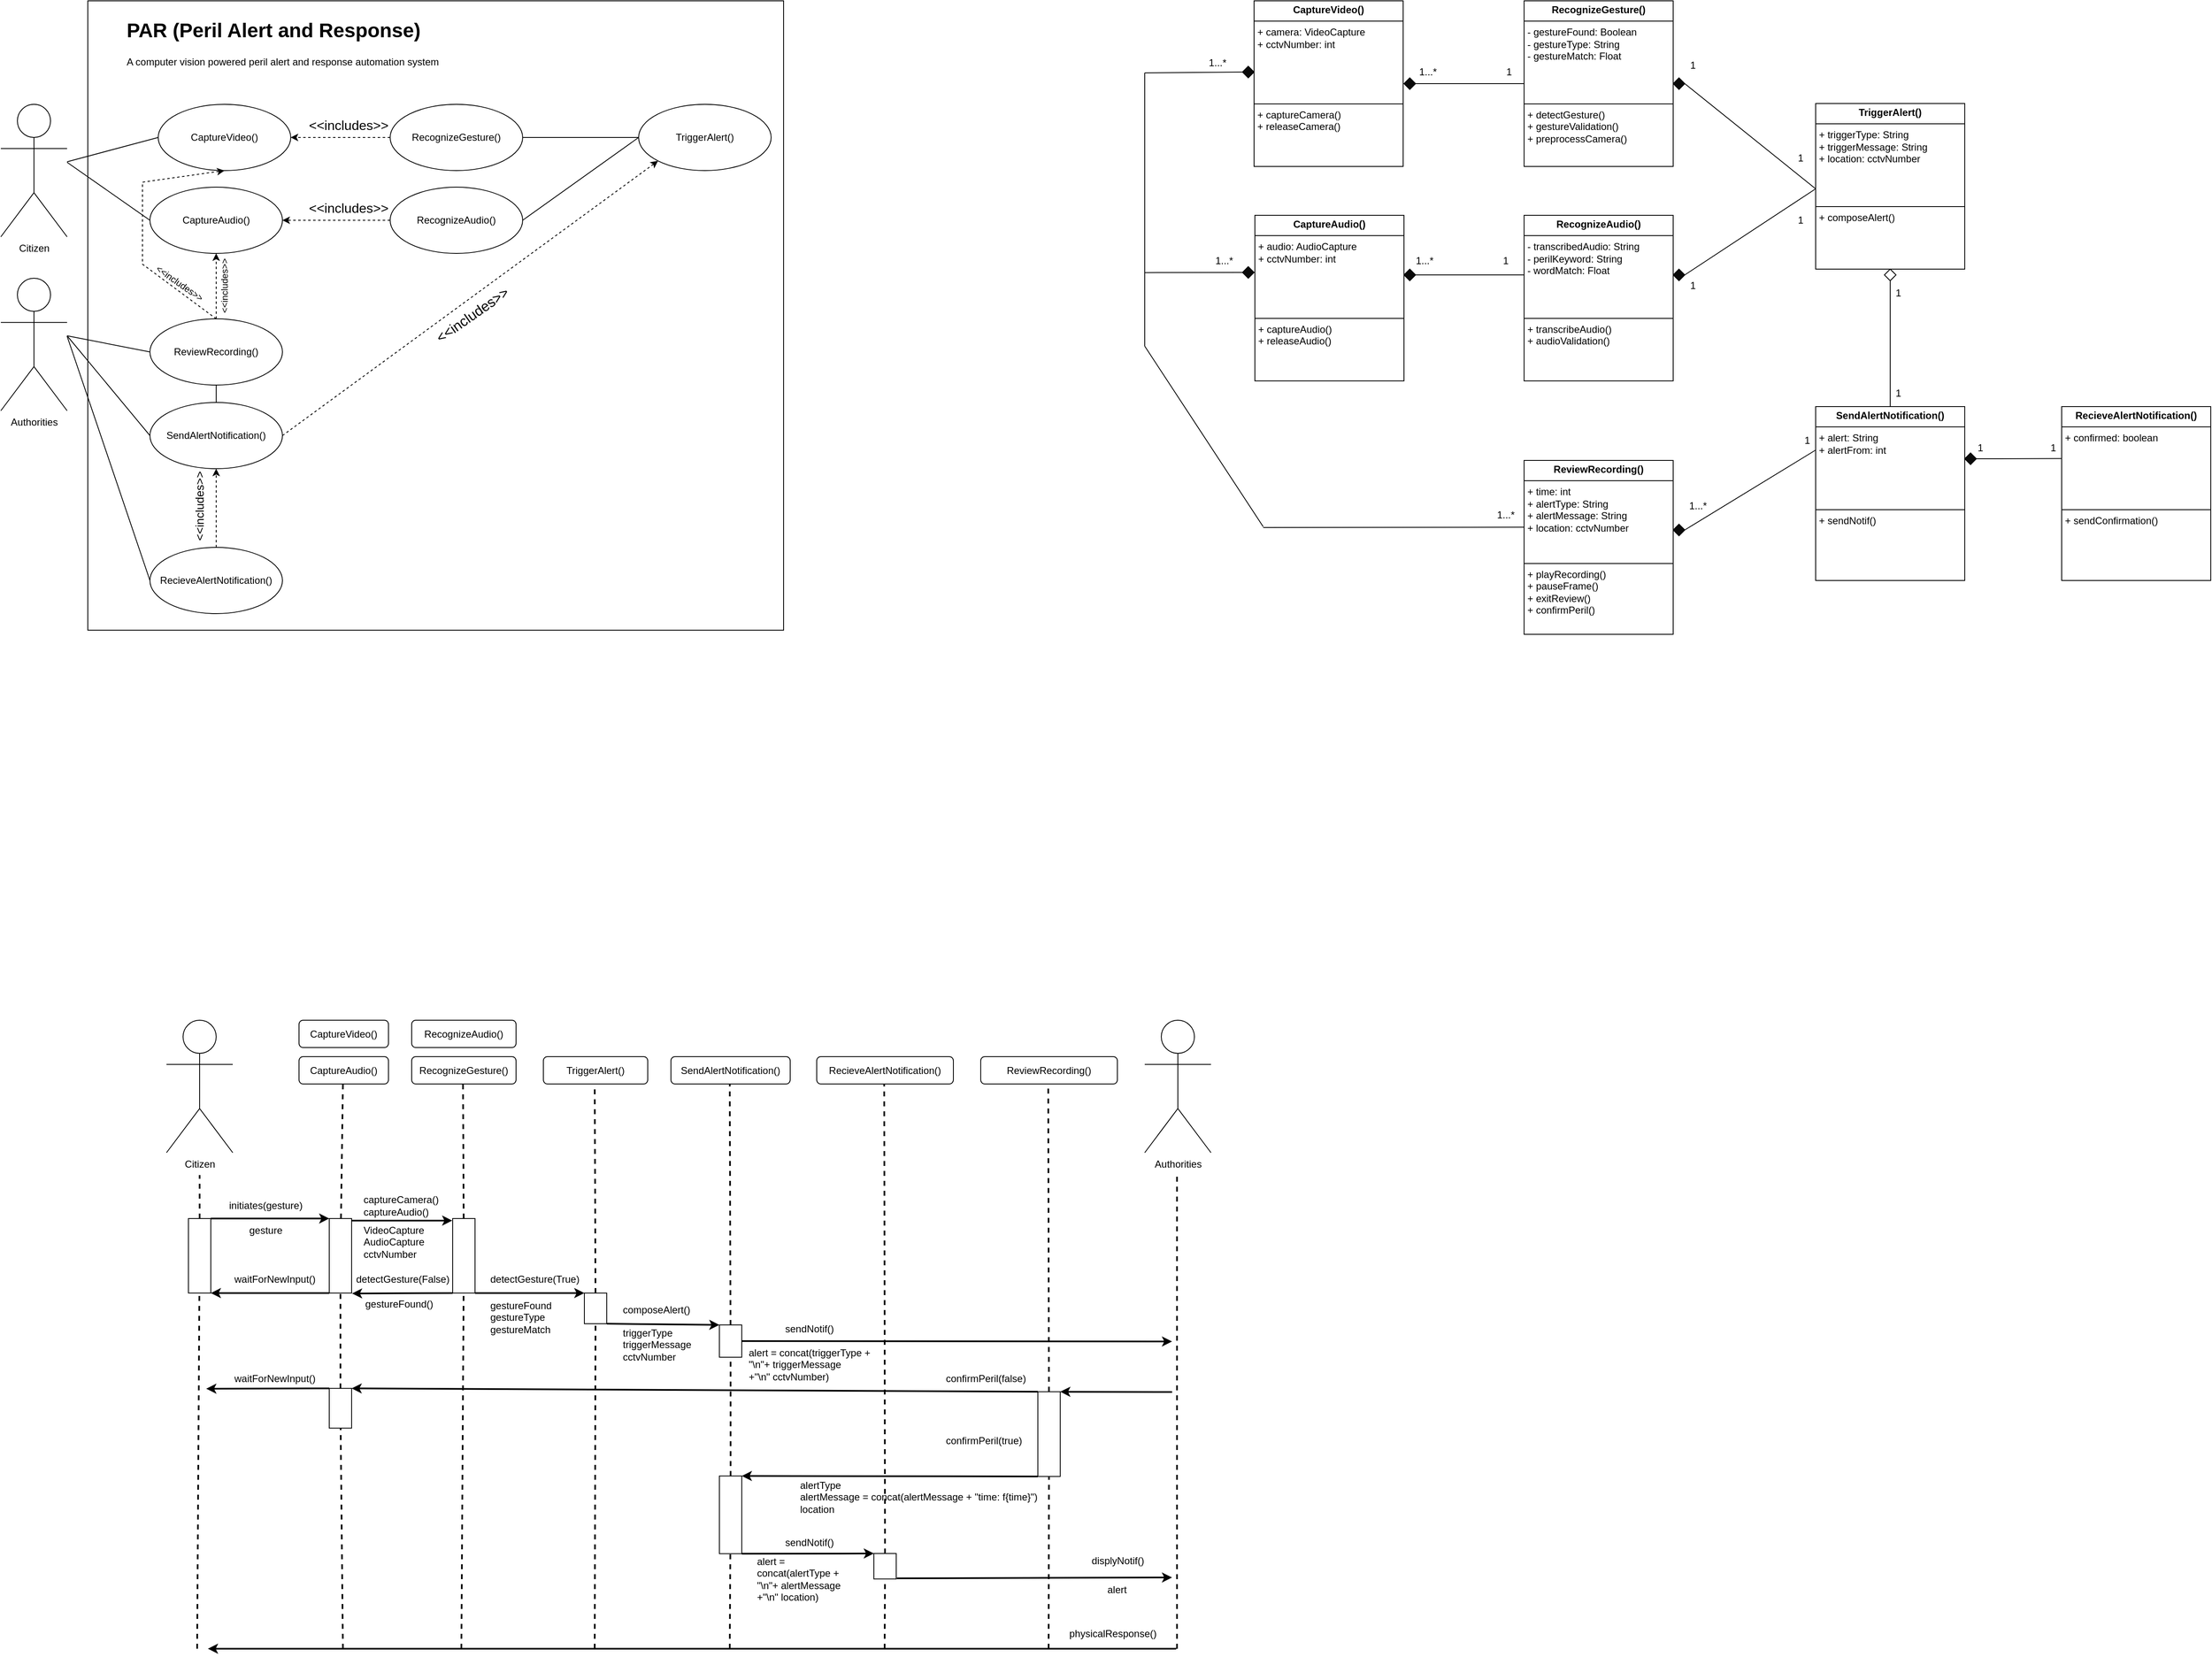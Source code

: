 <mxfile version="24.5.3" type="github">
  <diagram name="Page-1" id="aL-JDZuz1ci5aaFKHha2">
    <mxGraphModel dx="1954" dy="1231" grid="1" gridSize="11" guides="1" tooltips="1" connect="1" arrows="1" fold="1" page="1" pageScale="1" pageWidth="850" pageHeight="1100" math="0" shadow="0">
      <root>
        <mxCell id="0" />
        <mxCell id="1" parent="0" />
        <mxCell id="zNkDvXEw-0MPoxfva-Qb-19" value="" style="rounded=0;whiteSpace=wrap;html=1;" parent="1" vertex="1">
          <mxGeometry x="165" y="155" width="840" height="760" as="geometry" />
        </mxCell>
        <mxCell id="zNkDvXEw-0MPoxfva-Qb-1" value="Citizen&lt;div&gt;&lt;br&gt;&lt;/div&gt;" style="shape=umlActor;verticalLabelPosition=bottom;verticalAlign=top;html=1;outlineConnect=0;" parent="1" vertex="1">
          <mxGeometry x="60" y="280" width="80" height="160" as="geometry" />
        </mxCell>
        <mxCell id="zNkDvXEw-0MPoxfva-Qb-2" value="CaptureVideo()" style="ellipse;whiteSpace=wrap;html=1;" parent="1" vertex="1">
          <mxGeometry x="250" y="280" width="160" height="80" as="geometry" />
        </mxCell>
        <mxCell id="zNkDvXEw-0MPoxfva-Qb-3" value="&lt;div&gt;Authorities&lt;/div&gt;" style="shape=umlActor;verticalLabelPosition=bottom;verticalAlign=top;html=1;outlineConnect=0;" parent="1" vertex="1">
          <mxGeometry x="60" y="490" width="80" height="160" as="geometry" />
        </mxCell>
        <mxCell id="zNkDvXEw-0MPoxfva-Qb-4" value="RecognizeGesture()" style="ellipse;whiteSpace=wrap;html=1;" parent="1" vertex="1">
          <mxGeometry x="530" y="280" width="160" height="80" as="geometry" />
        </mxCell>
        <mxCell id="zNkDvXEw-0MPoxfva-Qb-5" value="TriggerAlert()" style="ellipse;whiteSpace=wrap;html=1;" parent="1" vertex="1">
          <mxGeometry x="830" y="280" width="160" height="80" as="geometry" />
        </mxCell>
        <mxCell id="zNkDvXEw-0MPoxfva-Qb-6" value="SendAlertNotification()" style="ellipse;whiteSpace=wrap;html=1;" parent="1" vertex="1">
          <mxGeometry x="240" y="640" width="160" height="80" as="geometry" />
        </mxCell>
        <mxCell id="zNkDvXEw-0MPoxfva-Qb-7" value="ReviewRecording()" style="ellipse;whiteSpace=wrap;html=1;" parent="1" vertex="1">
          <mxGeometry x="240" y="539" width="160" height="80" as="geometry" />
        </mxCell>
        <mxCell id="zNkDvXEw-0MPoxfva-Qb-8" value="" style="endArrow=none;html=1;rounded=0;entryX=0;entryY=0.5;entryDx=0;entryDy=0;" parent="1" source="zNkDvXEw-0MPoxfva-Qb-1" target="zNkDvXEw-0MPoxfva-Qb-2" edge="1">
          <mxGeometry width="50" height="50" relative="1" as="geometry">
            <mxPoint x="170" y="460" as="sourcePoint" />
            <mxPoint x="220" y="410" as="targetPoint" />
          </mxGeometry>
        </mxCell>
        <mxCell id="zNkDvXEw-0MPoxfva-Qb-10" value="" style="endArrow=classic;html=1;rounded=0;dashed=1;exitX=0;exitY=0.5;exitDx=0;exitDy=0;entryX=1;entryY=0.5;entryDx=0;entryDy=0;" parent="1" source="zNkDvXEw-0MPoxfva-Qb-4" target="zNkDvXEw-0MPoxfva-Qb-2" edge="1">
          <mxGeometry width="50" height="50" relative="1" as="geometry">
            <mxPoint x="370" y="460" as="sourcePoint" />
            <mxPoint x="310" y="450" as="targetPoint" />
          </mxGeometry>
        </mxCell>
        <mxCell id="zNkDvXEw-0MPoxfva-Qb-12" value="&lt;font style=&quot;font-size: 16px;&quot;&gt;&amp;lt;&amp;lt;includes&amp;gt;&amp;gt;&lt;/font&gt;" style="text;html=1;align=center;verticalAlign=middle;whiteSpace=wrap;rounded=0;rotation=0;" parent="1" vertex="1">
          <mxGeometry x="450" y="290" width="60" height="30" as="geometry" />
        </mxCell>
        <mxCell id="zNkDvXEw-0MPoxfva-Qb-14" value="" style="endArrow=classic;html=1;rounded=0;dashed=1;exitX=1;exitY=0.5;exitDx=0;exitDy=0;entryX=0;entryY=1;entryDx=0;entryDy=0;" parent="1" source="zNkDvXEw-0MPoxfva-Qb-6" target="zNkDvXEw-0MPoxfva-Qb-5" edge="1">
          <mxGeometry width="50" height="50" relative="1" as="geometry">
            <mxPoint x="820" y="560" as="sourcePoint" />
            <mxPoint x="900" y="370" as="targetPoint" />
          </mxGeometry>
        </mxCell>
        <mxCell id="zNkDvXEw-0MPoxfva-Qb-15" value="&lt;font style=&quot;font-size: 17px;&quot;&gt;&amp;lt;&amp;lt;includes&amp;gt;&amp;gt;&lt;/font&gt;" style="text;html=1;align=center;verticalAlign=middle;whiteSpace=wrap;rounded=0;rotation=-35;" parent="1" vertex="1">
          <mxGeometry x="600" y="520" width="60" height="30" as="geometry" />
        </mxCell>
        <mxCell id="zNkDvXEw-0MPoxfva-Qb-16" value="" style="endArrow=none;html=1;rounded=0;entryX=0;entryY=0.5;entryDx=0;entryDy=0;" parent="1" target="zNkDvXEw-0MPoxfva-Qb-7" edge="1">
          <mxGeometry width="50" height="50" relative="1" as="geometry">
            <mxPoint x="140" y="559.5" as="sourcePoint" />
            <mxPoint x="240" y="559.5" as="targetPoint" />
          </mxGeometry>
        </mxCell>
        <mxCell id="zNkDvXEw-0MPoxfva-Qb-17" value="" style="endArrow=none;html=1;rounded=0;exitX=0.5;exitY=1;exitDx=0;exitDy=0;" parent="1" source="zNkDvXEw-0MPoxfva-Qb-7" target="zNkDvXEw-0MPoxfva-Qb-6" edge="1">
          <mxGeometry width="50" height="50" relative="1" as="geometry">
            <mxPoint x="400" y="559.66" as="sourcePoint" />
            <mxPoint x="530" y="560" as="targetPoint" />
          </mxGeometry>
        </mxCell>
        <mxCell id="zNkDvXEw-0MPoxfva-Qb-18" value="&lt;h1 style=&quot;margin-top: 0px;&quot;&gt;PAR (Peril Alert and Response)&lt;/h1&gt;&lt;p&gt;A computer vision powered peril alert and response automation system&lt;/p&gt;" style="text;html=1;whiteSpace=wrap;overflow=hidden;rounded=0;" parent="1" vertex="1">
          <mxGeometry x="210" y="170" width="420" height="120" as="geometry" />
        </mxCell>
        <mxCell id="zNkDvXEw-0MPoxfva-Qb-26" value="" style="endArrow=none;html=1;rounded=0;entryX=0;entryY=0.5;entryDx=0;entryDy=0;" parent="1" target="zNkDvXEw-0MPoxfva-Qb-6" edge="1">
          <mxGeometry width="50" height="50" relative="1" as="geometry">
            <mxPoint x="140" y="559.5" as="sourcePoint" />
            <mxPoint x="270" y="559.84" as="targetPoint" />
          </mxGeometry>
        </mxCell>
        <mxCell id="zNkDvXEw-0MPoxfva-Qb-27" value="" style="endArrow=none;html=1;rounded=0;entryX=0;entryY=0.5;entryDx=0;entryDy=0;exitX=1;exitY=0.5;exitDx=0;exitDy=0;" parent="1" source="zNkDvXEw-0MPoxfva-Qb-4" target="zNkDvXEw-0MPoxfva-Qb-5" edge="1">
          <mxGeometry width="50" height="50" relative="1" as="geometry">
            <mxPoint x="690" y="359" as="sourcePoint" />
            <mxPoint x="790" y="359" as="targetPoint" />
          </mxGeometry>
        </mxCell>
        <mxCell id="zNkDvXEw-0MPoxfva-Qb-34" value="&lt;p style=&quot;margin:0px;margin-top:4px;text-align:center;&quot;&gt;&lt;b&gt;CaptureVideo()&lt;/b&gt;&lt;/p&gt;&lt;hr size=&quot;1&quot; style=&quot;border-style:solid;&quot;&gt;&lt;p style=&quot;margin:0px;margin-left:4px;&quot;&gt;+ camera: VideoCapture&lt;/p&gt;&lt;p style=&quot;margin:0px;margin-left:4px;&quot;&gt;+ cctvNumber: int&lt;/p&gt;&lt;p style=&quot;margin:0px;margin-left:4px;&quot;&gt;&lt;br&gt;&lt;/p&gt;&lt;p style=&quot;margin:0px;margin-left:4px;&quot;&gt;&lt;br&gt;&lt;/p&gt;&lt;p style=&quot;margin:0px;margin-left:4px;&quot;&gt;&lt;br&gt;&lt;/p&gt;&lt;p style=&quot;margin:0px;margin-left:4px;&quot;&gt;&lt;br&gt;&lt;/p&gt;&lt;hr size=&quot;1&quot; style=&quot;border-style:solid;&quot;&gt;&lt;p style=&quot;margin:0px;margin-left:4px;&quot;&gt;+ captureCamera()&lt;/p&gt;&lt;p style=&quot;margin:0px;margin-left:4px;&quot;&gt;+ releaseCamera()&lt;/p&gt;&lt;p style=&quot;margin:0px;margin-left:4px;&quot;&gt;&lt;br&gt;&lt;/p&gt;" style="verticalAlign=top;align=left;overflow=fill;html=1;whiteSpace=wrap;" parent="1" vertex="1">
          <mxGeometry x="1573" y="155" width="180" height="200" as="geometry" />
        </mxCell>
        <mxCell id="zNkDvXEw-0MPoxfva-Qb-35" value="&lt;p style=&quot;margin:0px;margin-top:4px;text-align:center;&quot;&gt;&lt;b&gt;RecognizeGesture()&lt;/b&gt;&lt;/p&gt;&lt;hr size=&quot;1&quot; style=&quot;border-style:solid;&quot;&gt;&lt;p style=&quot;margin:0px;margin-left:4px;&quot;&gt;- gestureFound: Boolean&lt;/p&gt;&lt;p style=&quot;margin:0px;margin-left:4px;&quot;&gt;- gestureType: String&lt;/p&gt;&lt;p style=&quot;margin:0px;margin-left:4px;&quot;&gt;- gestureMatch: Float&lt;/p&gt;&lt;p style=&quot;margin:0px;margin-left:4px;&quot;&gt;&lt;br&gt;&lt;/p&gt;&lt;p style=&quot;margin:0px;margin-left:4px;&quot;&gt;&lt;br&gt;&lt;/p&gt;&lt;p style=&quot;margin:0px;margin-left:4px;&quot;&gt;&lt;br&gt;&lt;/p&gt;&lt;hr size=&quot;1&quot; style=&quot;border-style:solid;&quot;&gt;&lt;p style=&quot;margin:0px;margin-left:4px;&quot;&gt;+ detectGesture()&lt;/p&gt;&lt;p style=&quot;margin:0px;margin-left:4px;&quot;&gt;+ gestureValidation()&lt;/p&gt;&lt;p style=&quot;margin:0px;margin-left:4px;&quot;&gt;+ preprocessCamera()&lt;/p&gt;" style="verticalAlign=top;align=left;overflow=fill;html=1;whiteSpace=wrap;" parent="1" vertex="1">
          <mxGeometry x="1899" y="155" width="180" height="200" as="geometry" />
        </mxCell>
        <mxCell id="zNkDvXEw-0MPoxfva-Qb-36" value="&lt;p style=&quot;margin:0px;margin-top:4px;text-align:center;&quot;&gt;&lt;b&gt;TriggerAlert()&lt;/b&gt;&lt;/p&gt;&lt;hr size=&quot;1&quot; style=&quot;border-style:solid;&quot;&gt;&lt;p style=&quot;margin:0px;margin-left:4px;&quot;&gt;+ triggerType: String&lt;/p&gt;&lt;p style=&quot;margin:0px;margin-left:4px;&quot;&gt;+ triggerMessage: String&lt;/p&gt;&lt;p style=&quot;margin:0px;margin-left:4px;&quot;&gt;+ location: cctvNumber&lt;/p&gt;&lt;p style=&quot;margin:0px;margin-left:4px;&quot;&gt;&lt;br&gt;&lt;/p&gt;&lt;p style=&quot;margin:0px;margin-left:4px;&quot;&gt;&lt;br&gt;&lt;/p&gt;&lt;p style=&quot;margin:0px;margin-left:4px;&quot;&gt;&lt;br&gt;&lt;/p&gt;&lt;hr size=&quot;1&quot; style=&quot;border-style:solid;&quot;&gt;&lt;p style=&quot;margin:0px;margin-left:4px;&quot;&gt;+ composeAlert()&lt;/p&gt;" style="verticalAlign=top;align=left;overflow=fill;html=1;whiteSpace=wrap;" parent="1" vertex="1">
          <mxGeometry x="2251" y="279" width="180" height="200" as="geometry" />
        </mxCell>
        <mxCell id="zNkDvXEw-0MPoxfva-Qb-37" value="&lt;p style=&quot;margin:0px;margin-top:4px;text-align:center;&quot;&gt;&lt;b&gt;ReviewRecording()&lt;/b&gt;&lt;/p&gt;&lt;hr size=&quot;1&quot; style=&quot;border-style:solid;&quot;&gt;&lt;p style=&quot;margin:0px;margin-left:4px;&quot;&gt;+ time: int&amp;nbsp;&lt;/p&gt;&lt;p style=&quot;margin:0px;margin-left:4px;&quot;&gt;+ alertType: String&lt;/p&gt;&lt;p style=&quot;margin:0px;margin-left:4px;&quot;&gt;+ alertMessage: String&lt;/p&gt;&lt;p style=&quot;margin:0px;margin-left:4px;&quot;&gt;+ location: cctvNumber&lt;/p&gt;&lt;p style=&quot;margin:0px;margin-left:4px;&quot;&gt;&lt;br&gt;&lt;/p&gt;&lt;p style=&quot;margin:0px;margin-left:4px;&quot;&gt;&lt;br&gt;&lt;/p&gt;&lt;hr size=&quot;1&quot; style=&quot;border-style:solid;&quot;&gt;&lt;p style=&quot;margin:0px;margin-left:4px;&quot;&gt;+ playRecording()&lt;/p&gt;&lt;p style=&quot;margin:0px;margin-left:4px;&quot;&gt;+ pauseFrame()&lt;/p&gt;&lt;p style=&quot;margin:0px;margin-left:4px;&quot;&gt;+ exitReview()&lt;/p&gt;&lt;p style=&quot;margin:0px;margin-left:4px;&quot;&gt;+ confirmPeril()&lt;/p&gt;" style="verticalAlign=top;align=left;overflow=fill;html=1;whiteSpace=wrap;" parent="1" vertex="1">
          <mxGeometry x="1899" y="710" width="180" height="210" as="geometry" />
        </mxCell>
        <mxCell id="zNkDvXEw-0MPoxfva-Qb-38" value="&lt;p style=&quot;margin:0px;margin-top:4px;text-align:center;&quot;&gt;&lt;b&gt;SendAlertNotification()&lt;/b&gt;&lt;/p&gt;&lt;hr size=&quot;1&quot; style=&quot;border-style:solid;&quot;&gt;&lt;p style=&quot;margin:0px;margin-left:4px;&quot;&gt;+ alert: String&lt;/p&gt;&lt;p style=&quot;margin:0px;margin-left:4px;&quot;&gt;+ alertFrom: int&lt;/p&gt;&lt;p style=&quot;margin:0px;margin-left:4px;&quot;&gt;&lt;br&gt;&lt;/p&gt;&lt;p style=&quot;margin:0px;margin-left:4px;&quot;&gt;&lt;br&gt;&lt;/p&gt;&lt;p style=&quot;margin:0px;margin-left:4px;&quot;&gt;&lt;br&gt;&lt;/p&gt;&lt;p style=&quot;margin:0px;margin-left:4px;&quot;&gt;&lt;br&gt;&lt;/p&gt;&lt;hr size=&quot;1&quot; style=&quot;border-style:solid;&quot;&gt;&lt;p style=&quot;margin:0px;margin-left:4px;&quot;&gt;+ sendNotif()&lt;/p&gt;" style="verticalAlign=top;align=left;overflow=fill;html=1;whiteSpace=wrap;" parent="1" vertex="1">
          <mxGeometry x="2251" y="645" width="180" height="210" as="geometry" />
        </mxCell>
        <mxCell id="bf3cndLaWeig58qqCTea-2" value="CaptureAudio()" style="ellipse;whiteSpace=wrap;html=1;" parent="1" vertex="1">
          <mxGeometry x="240" y="380" width="160" height="80" as="geometry" />
        </mxCell>
        <mxCell id="bf3cndLaWeig58qqCTea-3" value="RecognizeAudio()" style="ellipse;whiteSpace=wrap;html=1;" parent="1" vertex="1">
          <mxGeometry x="530" y="380" width="160" height="80" as="geometry" />
        </mxCell>
        <mxCell id="bf3cndLaWeig58qqCTea-4" value="" style="endArrow=none;html=1;rounded=0;entryX=0;entryY=0.5;entryDx=0;entryDy=0;" parent="1" target="bf3cndLaWeig58qqCTea-2" edge="1">
          <mxGeometry width="50" height="50" relative="1" as="geometry">
            <mxPoint x="140" y="350" as="sourcePoint" />
            <mxPoint x="230" y="510" as="targetPoint" />
          </mxGeometry>
        </mxCell>
        <mxCell id="bf3cndLaWeig58qqCTea-5" value="" style="endArrow=classic;html=1;rounded=0;dashed=1;exitX=0;exitY=0.5;exitDx=0;exitDy=0;entryX=1;entryY=0.5;entryDx=0;entryDy=0;" parent="1" source="bf3cndLaWeig58qqCTea-3" target="bf3cndLaWeig58qqCTea-2" edge="1">
          <mxGeometry width="50" height="50" relative="1" as="geometry">
            <mxPoint x="380" y="560" as="sourcePoint" />
            <mxPoint x="320" y="550" as="targetPoint" />
          </mxGeometry>
        </mxCell>
        <mxCell id="bf3cndLaWeig58qqCTea-7" value="" style="endArrow=none;html=1;rounded=0;entryX=0;entryY=0.5;entryDx=0;entryDy=0;exitX=1;exitY=0.5;exitDx=0;exitDy=0;" parent="1" source="bf3cndLaWeig58qqCTea-3" target="zNkDvXEw-0MPoxfva-Qb-5" edge="1">
          <mxGeometry width="50" height="50" relative="1" as="geometry">
            <mxPoint x="700" y="369" as="sourcePoint" />
            <mxPoint x="830" y="370" as="targetPoint" />
          </mxGeometry>
        </mxCell>
        <mxCell id="bf3cndLaWeig58qqCTea-8" value="&lt;font style=&quot;font-size: 16px;&quot;&gt;&amp;lt;&amp;lt;includes&amp;gt;&amp;gt;&lt;/font&gt;" style="text;html=1;align=center;verticalAlign=middle;whiteSpace=wrap;rounded=0;rotation=0;" parent="1" vertex="1">
          <mxGeometry x="450" y="390" width="60" height="30" as="geometry" />
        </mxCell>
        <mxCell id="BThqMrL_MY4lzb3ycv1S-1" value="&lt;p style=&quot;margin:0px;margin-top:4px;text-align:center;&quot;&gt;&lt;b&gt;CaptureAudio()&lt;/b&gt;&lt;/p&gt;&lt;hr size=&quot;1&quot; style=&quot;border-style:solid;&quot;&gt;&lt;p style=&quot;margin:0px;margin-left:4px;&quot;&gt;+ audio: AudioCapture&lt;/p&gt;&lt;p style=&quot;margin:0px;margin-left:4px;&quot;&gt;+ cctvNumber: int&lt;/p&gt;&lt;p style=&quot;margin:0px;margin-left:4px;&quot;&gt;&lt;br&gt;&lt;/p&gt;&lt;p style=&quot;margin:0px;margin-left:4px;&quot;&gt;&lt;br&gt;&lt;/p&gt;&lt;p style=&quot;margin:0px;margin-left:4px;&quot;&gt;&lt;br&gt;&lt;/p&gt;&lt;p style=&quot;margin:0px;margin-left:4px;&quot;&gt;&lt;br&gt;&lt;/p&gt;&lt;hr size=&quot;1&quot; style=&quot;border-style:solid;&quot;&gt;&lt;p style=&quot;margin:0px;margin-left:4px;&quot;&gt;+ captureAudio()&lt;/p&gt;&lt;p style=&quot;margin:0px;margin-left:4px;&quot;&gt;+ releaseAudio()&lt;/p&gt;&lt;p style=&quot;margin:0px;margin-left:4px;&quot;&gt;&lt;br&gt;&lt;/p&gt;" style="verticalAlign=top;align=left;overflow=fill;html=1;whiteSpace=wrap;" parent="1" vertex="1">
          <mxGeometry x="1574" y="414" width="180" height="200" as="geometry" />
        </mxCell>
        <mxCell id="BThqMrL_MY4lzb3ycv1S-2" value="&lt;p style=&quot;margin:0px;margin-top:4px;text-align:center;&quot;&gt;&lt;b&gt;RecognizeAudio()&lt;/b&gt;&lt;/p&gt;&lt;hr size=&quot;1&quot; style=&quot;border-style:solid;&quot;&gt;&lt;p style=&quot;margin:0px;margin-left:4px;&quot;&gt;- transcribedAudio: String&lt;/p&gt;&lt;p style=&quot;margin:0px;margin-left:4px;&quot;&gt;- perilKeyword: String&lt;/p&gt;&lt;p style=&quot;margin:0px;margin-left:4px;&quot;&gt;- wordMatch: Float&lt;/p&gt;&lt;p style=&quot;margin:0px;margin-left:4px;&quot;&gt;&lt;br&gt;&lt;/p&gt;&lt;p style=&quot;margin:0px;margin-left:4px;&quot;&gt;&lt;br&gt;&lt;/p&gt;&lt;p style=&quot;margin:0px;margin-left:4px;&quot;&gt;&lt;br&gt;&lt;/p&gt;&lt;hr size=&quot;1&quot; style=&quot;border-style:solid;&quot;&gt;&lt;p style=&quot;margin:0px;margin-left:4px;&quot;&gt;+ transcribeAudio()&lt;/p&gt;&lt;p style=&quot;margin:0px;margin-left:4px;&quot;&gt;+ audioValidation()&lt;/p&gt;&lt;p style=&quot;margin:0px;margin-left:4px;&quot;&gt;&lt;br&gt;&lt;/p&gt;" style="verticalAlign=top;align=left;overflow=fill;html=1;whiteSpace=wrap;" parent="1" vertex="1">
          <mxGeometry x="1899" y="414" width="180" height="200" as="geometry" />
        </mxCell>
        <mxCell id="BThqMrL_MY4lzb3ycv1S-3" value="RecieveAlertNotification()" style="ellipse;whiteSpace=wrap;html=1;" parent="1" vertex="1">
          <mxGeometry x="240" y="815" width="160" height="80" as="geometry" />
        </mxCell>
        <mxCell id="BThqMrL_MY4lzb3ycv1S-5" value="" style="endArrow=none;html=1;rounded=0;entryX=0;entryY=0.5;entryDx=0;entryDy=0;" parent="1" target="BThqMrL_MY4lzb3ycv1S-3" edge="1">
          <mxGeometry width="50" height="50" relative="1" as="geometry">
            <mxPoint x="140" y="560" as="sourcePoint" />
            <mxPoint x="250" y="720" as="targetPoint" />
          </mxGeometry>
        </mxCell>
        <mxCell id="BThqMrL_MY4lzb3ycv1S-6" value="" style="endArrow=classic;html=1;rounded=0;dashed=1;exitX=0.5;exitY=0;exitDx=0;exitDy=0;entryX=0.5;entryY=1;entryDx=0;entryDy=0;" parent="1" source="BThqMrL_MY4lzb3ycv1S-3" target="zNkDvXEw-0MPoxfva-Qb-6" edge="1">
          <mxGeometry width="50" height="50" relative="1" as="geometry">
            <mxPoint x="410" y="720" as="sourcePoint" />
            <mxPoint x="863" y="358" as="targetPoint" />
          </mxGeometry>
        </mxCell>
        <mxCell id="BThqMrL_MY4lzb3ycv1S-7" value="&lt;font style=&quot;font-size: 14px;&quot;&gt;&amp;lt;&amp;lt;includes&amp;gt;&amp;gt;&lt;/font&gt;" style="text;html=1;align=center;verticalAlign=middle;whiteSpace=wrap;rounded=0;rotation=-90;" parent="1" vertex="1">
          <mxGeometry x="270" y="750" width="60" height="30" as="geometry" />
        </mxCell>
        <mxCell id="BThqMrL_MY4lzb3ycv1S-9" value="" style="endArrow=classic;html=1;rounded=0;dashed=1;exitX=0.5;exitY=0;exitDx=0;exitDy=0;entryX=0.5;entryY=1;entryDx=0;entryDy=0;" parent="1" source="zNkDvXEw-0MPoxfva-Qb-7" target="bf3cndLaWeig58qqCTea-2" edge="1">
          <mxGeometry width="50" height="50" relative="1" as="geometry">
            <mxPoint x="520" y="525" as="sourcePoint" />
            <mxPoint x="400" y="525" as="targetPoint" />
          </mxGeometry>
        </mxCell>
        <mxCell id="BThqMrL_MY4lzb3ycv1S-10" value="&lt;font style=&quot;font-size: 11px;&quot;&gt;&amp;lt;&amp;lt;includes&amp;gt;&amp;gt;&lt;/font&gt;" style="text;html=1;align=center;verticalAlign=middle;whiteSpace=wrap;rounded=0;rotation=-90;" parent="1" vertex="1">
          <mxGeometry x="300" y="484" width="60" height="30" as="geometry" />
        </mxCell>
        <mxCell id="BThqMrL_MY4lzb3ycv1S-11" value="" style="endArrow=classic;html=1;rounded=0;dashed=1;exitX=0.5;exitY=0;exitDx=0;exitDy=0;entryX=0.5;entryY=1;entryDx=0;entryDy=0;" parent="1" source="zNkDvXEw-0MPoxfva-Qb-7" target="zNkDvXEw-0MPoxfva-Qb-2" edge="1">
          <mxGeometry width="50" height="50" relative="1" as="geometry">
            <mxPoint x="240" y="520" as="sourcePoint" />
            <mxPoint x="250" y="455" as="targetPoint" />
            <Array as="points">
              <mxPoint x="231" y="473" />
              <mxPoint x="231" y="374" />
            </Array>
          </mxGeometry>
        </mxCell>
        <mxCell id="BThqMrL_MY4lzb3ycv1S-12" value="&lt;font style=&quot;font-size: 11px;&quot;&gt;&amp;lt;&amp;lt;includes&amp;gt;&amp;gt;&lt;/font&gt;" style="text;html=1;align=right;verticalAlign=middle;whiteSpace=wrap;rounded=0;rotation=35;" parent="1" vertex="1">
          <mxGeometry x="250" y="484" width="60" height="30" as="geometry" />
        </mxCell>
        <mxCell id="BThqMrL_MY4lzb3ycv1S-14" value="&lt;p style=&quot;margin:0px;margin-top:4px;text-align:center;&quot;&gt;&lt;b&gt;RecieveAlertNotification()&lt;/b&gt;&lt;/p&gt;&lt;hr size=&quot;1&quot; style=&quot;border-style:solid;&quot;&gt;&lt;p style=&quot;margin:0px;margin-left:4px;&quot;&gt;+ confirmed: boolean&lt;/p&gt;&lt;p style=&quot;margin:0px;margin-left:4px;&quot;&gt;&lt;br&gt;&lt;/p&gt;&lt;p style=&quot;margin:0px;margin-left:4px;&quot;&gt;&lt;br&gt;&lt;/p&gt;&lt;p style=&quot;margin:0px;margin-left:4px;&quot;&gt;&lt;br&gt;&lt;/p&gt;&lt;p style=&quot;margin:0px;margin-left:4px;&quot;&gt;&lt;br&gt;&lt;/p&gt;&lt;p style=&quot;margin:0px;margin-left:4px;&quot;&gt;&lt;br&gt;&lt;/p&gt;&lt;hr size=&quot;1&quot; style=&quot;border-style:solid;&quot;&gt;&lt;p style=&quot;margin:0px;margin-left:4px;&quot;&gt;+ sendConfirmation()&lt;/p&gt;" style="verticalAlign=top;align=left;overflow=fill;html=1;whiteSpace=wrap;" parent="1" vertex="1">
          <mxGeometry x="2548" y="645" width="180" height="210" as="geometry" />
        </mxCell>
        <mxCell id="BThqMrL_MY4lzb3ycv1S-17" value="" style="rhombus;whiteSpace=wrap;html=1;fillColor=#0A0A0A;" parent="1" vertex="1">
          <mxGeometry x="1754" y="248" width="14" height="14" as="geometry" />
        </mxCell>
        <mxCell id="BThqMrL_MY4lzb3ycv1S-22" value="" style="endArrow=none;html=1;rounded=0;entryX=0;entryY=0.5;entryDx=0;entryDy=0;exitX=1;exitY=0.5;exitDx=0;exitDy=0;" parent="1" source="BThqMrL_MY4lzb3ycv1S-17" target="zNkDvXEw-0MPoxfva-Qb-35" edge="1">
          <mxGeometry width="50" height="50" relative="1" as="geometry">
            <mxPoint x="1789" y="287" as="sourcePoint" />
            <mxPoint x="1839" y="237" as="targetPoint" />
          </mxGeometry>
        </mxCell>
        <mxCell id="BThqMrL_MY4lzb3ycv1S-23" value="" style="rhombus;whiteSpace=wrap;html=1;fillColor=#0A0A0A;" parent="1" vertex="1">
          <mxGeometry x="1754" y="479" width="14" height="14" as="geometry" />
        </mxCell>
        <mxCell id="BThqMrL_MY4lzb3ycv1S-24" value="" style="endArrow=none;html=1;rounded=0;entryX=0;entryY=0.5;entryDx=0;entryDy=0;exitX=1;exitY=0.5;exitDx=0;exitDy=0;" parent="1" source="BThqMrL_MY4lzb3ycv1S-23" edge="1">
          <mxGeometry width="50" height="50" relative="1" as="geometry">
            <mxPoint x="1789" y="518" as="sourcePoint" />
            <mxPoint x="1899" y="486" as="targetPoint" />
          </mxGeometry>
        </mxCell>
        <mxCell id="BThqMrL_MY4lzb3ycv1S-25" value="" style="rhombus;whiteSpace=wrap;html=1;fillColor=#0A0A0A;" parent="1" vertex="1">
          <mxGeometry x="2079" y="248" width="14" height="14" as="geometry" />
        </mxCell>
        <mxCell id="BThqMrL_MY4lzb3ycv1S-26" value="" style="endArrow=none;html=1;rounded=0;entryX=0;entryY=0.5;entryDx=0;entryDy=0;exitX=1;exitY=0.5;exitDx=0;exitDy=0;" parent="1" source="BThqMrL_MY4lzb3ycv1S-25" edge="1">
          <mxGeometry width="50" height="50" relative="1" as="geometry">
            <mxPoint x="2141" y="414" as="sourcePoint" />
            <mxPoint x="2251" y="382" as="targetPoint" />
          </mxGeometry>
        </mxCell>
        <mxCell id="BThqMrL_MY4lzb3ycv1S-27" value="" style="rhombus;whiteSpace=wrap;html=1;fillColor=#0A0A0A;" parent="1" vertex="1">
          <mxGeometry x="2079" y="479" width="14" height="14" as="geometry" />
        </mxCell>
        <mxCell id="BThqMrL_MY4lzb3ycv1S-28" value="" style="endArrow=none;html=1;rounded=0;exitX=1;exitY=0.5;exitDx=0;exitDy=0;entryX=0;entryY=0.515;entryDx=0;entryDy=0;entryPerimeter=0;" parent="1" source="BThqMrL_MY4lzb3ycv1S-27" target="zNkDvXEw-0MPoxfva-Qb-36" edge="1">
          <mxGeometry width="50" height="50" relative="1" as="geometry">
            <mxPoint x="2170" y="525" as="sourcePoint" />
            <mxPoint x="2251" y="380" as="targetPoint" />
          </mxGeometry>
        </mxCell>
        <mxCell id="BThqMrL_MY4lzb3ycv1S-29" value="" style="endArrow=none;html=1;rounded=0;exitX=1;exitY=0.5;exitDx=0;exitDy=0;entryX=0;entryY=0.25;entryDx=0;entryDy=0;" parent="1" source="BThqMrL_MY4lzb3ycv1S-30" target="zNkDvXEw-0MPoxfva-Qb-38" edge="1">
          <mxGeometry width="50" height="50" relative="1" as="geometry">
            <mxPoint x="2104" y="801" as="sourcePoint" />
            <mxPoint x="2262" y="697" as="targetPoint" />
          </mxGeometry>
        </mxCell>
        <mxCell id="BThqMrL_MY4lzb3ycv1S-30" value="" style="rhombus;whiteSpace=wrap;html=1;fillColor=#0A0A0A;" parent="1" vertex="1">
          <mxGeometry x="2079" y="787" width="14" height="14" as="geometry" />
        </mxCell>
        <mxCell id="BThqMrL_MY4lzb3ycv1S-31" value="" style="rhombus;whiteSpace=wrap;html=1;fillColor=none;" parent="1" vertex="1">
          <mxGeometry x="2334" y="479" width="14" height="14" as="geometry" />
        </mxCell>
        <mxCell id="BThqMrL_MY4lzb3ycv1S-32" value="" style="endArrow=none;html=1;rounded=0;exitX=0.5;exitY=0;exitDx=0;exitDy=0;entryX=0.5;entryY=1;entryDx=0;entryDy=0;" parent="1" source="zNkDvXEw-0MPoxfva-Qb-38" target="BThqMrL_MY4lzb3ycv1S-31" edge="1">
          <mxGeometry width="50" height="50" relative="1" as="geometry">
            <mxPoint x="2104" y="805" as="sourcePoint" />
            <mxPoint x="2273" y="709" as="targetPoint" />
          </mxGeometry>
        </mxCell>
        <mxCell id="BThqMrL_MY4lzb3ycv1S-33" value="" style="rhombus;whiteSpace=wrap;html=1;fillColor=#0A0A0A;" parent="1" vertex="1">
          <mxGeometry x="2431" y="701" width="14" height="14" as="geometry" />
        </mxCell>
        <mxCell id="BThqMrL_MY4lzb3ycv1S-35" value="" style="endArrow=none;html=1;rounded=0;exitX=1;exitY=0.5;exitDx=0;exitDy=0;entryX=-0.003;entryY=0.299;entryDx=0;entryDy=0;entryPerimeter=0;" parent="1" source="BThqMrL_MY4lzb3ycv1S-33" target="BThqMrL_MY4lzb3ycv1S-14" edge="1">
          <mxGeometry width="50" height="50" relative="1" as="geometry">
            <mxPoint x="2104" y="805" as="sourcePoint" />
            <mxPoint x="2262" y="709" as="targetPoint" />
          </mxGeometry>
        </mxCell>
        <mxCell id="BThqMrL_MY4lzb3ycv1S-36" value="" style="endArrow=none;html=1;rounded=0;entryX=-0.002;entryY=0.384;entryDx=0;entryDy=0;entryPerimeter=0;" parent="1" target="zNkDvXEw-0MPoxfva-Qb-37" edge="1">
          <mxGeometry width="50" height="50" relative="1" as="geometry">
            <mxPoint x="1584" y="791" as="sourcePoint" />
            <mxPoint x="1797" y="746" as="targetPoint" />
          </mxGeometry>
        </mxCell>
        <mxCell id="BThqMrL_MY4lzb3ycv1S-37" value="" style="endArrow=none;html=1;rounded=0;" parent="1" edge="1">
          <mxGeometry width="50" height="50" relative="1" as="geometry">
            <mxPoint x="1441" y="572" as="sourcePoint" />
            <mxPoint x="1584" y="790" as="targetPoint" />
          </mxGeometry>
        </mxCell>
        <mxCell id="BThqMrL_MY4lzb3ycv1S-38" value="" style="endArrow=none;html=1;rounded=0;" parent="1" edge="1">
          <mxGeometry width="50" height="50" relative="1" as="geometry">
            <mxPoint x="1441" y="242" as="sourcePoint" />
            <mxPoint x="1441" y="572" as="targetPoint" />
          </mxGeometry>
        </mxCell>
        <mxCell id="BThqMrL_MY4lzb3ycv1S-39" value="" style="endArrow=none;html=1;rounded=0;entryX=0;entryY=0.5;entryDx=0;entryDy=0;" parent="1" target="BThqMrL_MY4lzb3ycv1S-42" edge="1">
          <mxGeometry width="50" height="50" relative="1" as="geometry">
            <mxPoint x="1441" y="242" as="sourcePoint" />
            <mxPoint x="1551" y="242" as="targetPoint" />
          </mxGeometry>
        </mxCell>
        <mxCell id="BThqMrL_MY4lzb3ycv1S-40" value="" style="endArrow=none;html=1;rounded=0;entryX=0;entryY=0.5;entryDx=0;entryDy=0;" parent="1" target="BThqMrL_MY4lzb3ycv1S-41" edge="1">
          <mxGeometry width="50" height="50" relative="1" as="geometry">
            <mxPoint x="1441" y="483.2" as="sourcePoint" />
            <mxPoint x="1551" y="483.2" as="targetPoint" />
          </mxGeometry>
        </mxCell>
        <mxCell id="BThqMrL_MY4lzb3ycv1S-41" value="" style="rhombus;whiteSpace=wrap;html=1;fillColor=#0A0A0A;" parent="1" vertex="1">
          <mxGeometry x="1559" y="476" width="14" height="14" as="geometry" />
        </mxCell>
        <mxCell id="BThqMrL_MY4lzb3ycv1S-42" value="" style="rhombus;whiteSpace=wrap;html=1;fillColor=#0A0A0A;" parent="1" vertex="1">
          <mxGeometry x="1559" y="234" width="14" height="14" as="geometry" />
        </mxCell>
        <mxCell id="BThqMrL_MY4lzb3ycv1S-43" value="1...*" style="text;html=1;align=center;verticalAlign=middle;whiteSpace=wrap;rounded=0;" parent="1" vertex="1">
          <mxGeometry x="1753" y="226" width="60" height="30" as="geometry" />
        </mxCell>
        <mxCell id="BThqMrL_MY4lzb3ycv1S-44" value="1" style="text;html=1;align=center;verticalAlign=middle;whiteSpace=wrap;rounded=0;" parent="1" vertex="1">
          <mxGeometry x="1859" y="226" width="44" height="30" as="geometry" />
        </mxCell>
        <mxCell id="BThqMrL_MY4lzb3ycv1S-45" value="1...*" style="text;html=1;align=center;verticalAlign=middle;whiteSpace=wrap;rounded=0;" parent="1" vertex="1">
          <mxGeometry x="1749" y="454" width="60" height="30" as="geometry" />
        </mxCell>
        <mxCell id="BThqMrL_MY4lzb3ycv1S-46" value="1" style="text;html=1;align=center;verticalAlign=middle;whiteSpace=wrap;rounded=0;" parent="1" vertex="1">
          <mxGeometry x="1855" y="454" width="44" height="30" as="geometry" />
        </mxCell>
        <mxCell id="BThqMrL_MY4lzb3ycv1S-47" value="1" style="text;html=1;align=center;verticalAlign=middle;whiteSpace=wrap;rounded=0;" parent="1" vertex="1">
          <mxGeometry x="2321" y="493" width="60" height="30" as="geometry" />
        </mxCell>
        <mxCell id="BThqMrL_MY4lzb3ycv1S-48" value="1" style="text;html=1;align=center;verticalAlign=middle;whiteSpace=wrap;rounded=0;" parent="1" vertex="1">
          <mxGeometry x="2321" y="614" width="60" height="30" as="geometry" />
        </mxCell>
        <mxCell id="BThqMrL_MY4lzb3ycv1S-49" value="1" style="text;html=1;align=center;verticalAlign=middle;whiteSpace=wrap;rounded=0;" parent="1" vertex="1">
          <mxGeometry x="2420" y="680" width="60" height="30" as="geometry" />
        </mxCell>
        <mxCell id="BThqMrL_MY4lzb3ycv1S-50" value="1" style="text;html=1;align=center;verticalAlign=middle;whiteSpace=wrap;rounded=0;" parent="1" vertex="1">
          <mxGeometry x="2508" y="680" width="60" height="30" as="geometry" />
        </mxCell>
        <mxCell id="BThqMrL_MY4lzb3ycv1S-51" value="1" style="text;html=1;align=center;verticalAlign=middle;whiteSpace=wrap;rounded=0;" parent="1" vertex="1">
          <mxGeometry x="2211" y="671" width="60" height="30" as="geometry" />
        </mxCell>
        <mxCell id="BThqMrL_MY4lzb3ycv1S-52" value="1...*" style="text;html=1;align=center;verticalAlign=middle;whiteSpace=wrap;rounded=0;" parent="1" vertex="1">
          <mxGeometry x="2079" y="750" width="60" height="30" as="geometry" />
        </mxCell>
        <mxCell id="BThqMrL_MY4lzb3ycv1S-53" value="1...*" style="text;html=1;align=center;verticalAlign=middle;whiteSpace=wrap;rounded=0;" parent="1" vertex="1">
          <mxGeometry x="1847" y="761" width="60" height="30" as="geometry" />
        </mxCell>
        <mxCell id="BThqMrL_MY4lzb3ycv1S-54" value="1...*" style="text;html=1;align=center;verticalAlign=middle;whiteSpace=wrap;rounded=0;" parent="1" vertex="1">
          <mxGeometry x="1507" y="454" width="60" height="30" as="geometry" />
        </mxCell>
        <mxCell id="BThqMrL_MY4lzb3ycv1S-55" value="1...*" style="text;html=1;align=center;verticalAlign=middle;whiteSpace=wrap;rounded=0;" parent="1" vertex="1">
          <mxGeometry x="1499" y="215" width="60" height="30" as="geometry" />
        </mxCell>
        <mxCell id="BThqMrL_MY4lzb3ycv1S-56" value="1" style="text;html=1;align=center;verticalAlign=middle;whiteSpace=wrap;rounded=0;" parent="1" vertex="1">
          <mxGeometry x="2081" y="218" width="44" height="30" as="geometry" />
        </mxCell>
        <mxCell id="BThqMrL_MY4lzb3ycv1S-57" value="1" style="text;html=1;align=center;verticalAlign=middle;whiteSpace=wrap;rounded=0;" parent="1" vertex="1">
          <mxGeometry x="2211" y="330" width="44" height="30" as="geometry" />
        </mxCell>
        <mxCell id="BThqMrL_MY4lzb3ycv1S-59" value="1" style="text;html=1;align=center;verticalAlign=middle;whiteSpace=wrap;rounded=0;" parent="1" vertex="1">
          <mxGeometry x="2081" y="484" width="44" height="30" as="geometry" />
        </mxCell>
        <mxCell id="BThqMrL_MY4lzb3ycv1S-60" value="1" style="text;html=1;align=center;verticalAlign=middle;whiteSpace=wrap;rounded=0;" parent="1" vertex="1">
          <mxGeometry x="2211" y="405" width="44" height="30" as="geometry" />
        </mxCell>
        <mxCell id="BThqMrL_MY4lzb3ycv1S-61" value="&lt;div&gt;Authorities&lt;/div&gt;" style="shape=umlActor;verticalLabelPosition=bottom;verticalAlign=top;html=1;outlineConnect=0;" parent="1" vertex="1">
          <mxGeometry x="1441" y="1386" width="80" height="160" as="geometry" />
        </mxCell>
        <mxCell id="BThqMrL_MY4lzb3ycv1S-62" value="Citizen&lt;div&gt;&lt;br&gt;&lt;/div&gt;" style="shape=umlActor;verticalLabelPosition=bottom;verticalAlign=top;html=1;outlineConnect=0;" parent="1" vertex="1">
          <mxGeometry x="260" y="1386" width="80" height="160" as="geometry" />
        </mxCell>
        <mxCell id="BThqMrL_MY4lzb3ycv1S-65" value="CaptureVideo()" style="rounded=1;whiteSpace=wrap;html=1;" parent="1" vertex="1">
          <mxGeometry x="420" y="1386" width="108" height="33" as="geometry" />
        </mxCell>
        <mxCell id="BThqMrL_MY4lzb3ycv1S-67" value="CaptureAudio()" style="rounded=1;whiteSpace=wrap;html=1;" parent="1" vertex="1">
          <mxGeometry x="420" y="1430" width="108" height="33" as="geometry" />
        </mxCell>
        <mxCell id="BThqMrL_MY4lzb3ycv1S-68" value="RecognizeGesture()" style="rounded=1;whiteSpace=wrap;html=1;" parent="1" vertex="1">
          <mxGeometry x="556" y="1430" width="126" height="33" as="geometry" />
        </mxCell>
        <mxCell id="BThqMrL_MY4lzb3ycv1S-69" value="RecognizeAudio()" style="rounded=1;whiteSpace=wrap;html=1;" parent="1" vertex="1">
          <mxGeometry x="556" y="1386" width="126" height="33" as="geometry" />
        </mxCell>
        <mxCell id="BThqMrL_MY4lzb3ycv1S-70" value="TriggerAlert()" style="rounded=1;whiteSpace=wrap;html=1;" parent="1" vertex="1">
          <mxGeometry x="715" y="1430" width="126" height="33" as="geometry" />
        </mxCell>
        <mxCell id="BThqMrL_MY4lzb3ycv1S-71" value="SendAlertNotification()" style="rounded=1;whiteSpace=wrap;html=1;" parent="1" vertex="1">
          <mxGeometry x="869" y="1430" width="144" height="33" as="geometry" />
        </mxCell>
        <mxCell id="BThqMrL_MY4lzb3ycv1S-72" value="RecieveAlertNotification()" style="rounded=1;whiteSpace=wrap;html=1;" parent="1" vertex="1">
          <mxGeometry x="1045" y="1430" width="165" height="33" as="geometry" />
        </mxCell>
        <mxCell id="fngXT9jK4NcwK-JuSyqX-1" value="ReviewRecording()" style="rounded=1;whiteSpace=wrap;html=1;" vertex="1" parent="1">
          <mxGeometry x="1243" y="1430" width="165" height="33" as="geometry" />
        </mxCell>
        <mxCell id="fngXT9jK4NcwK-JuSyqX-2" value="" style="endArrow=none;dashed=1;html=1;strokeWidth=2;rounded=0;" edge="1" parent="1" source="fngXT9jK4NcwK-JuSyqX-10">
          <mxGeometry width="50" height="50" relative="1" as="geometry">
            <mxPoint x="300" y="2068" as="sourcePoint" />
            <mxPoint x="300" y="1573" as="targetPoint" />
          </mxGeometry>
        </mxCell>
        <mxCell id="fngXT9jK4NcwK-JuSyqX-3" value="" style="endArrow=none;dashed=1;html=1;strokeWidth=2;rounded=0;" edge="1" parent="1" source="fngXT9jK4NcwK-JuSyqX-12">
          <mxGeometry width="50" height="50" relative="1" as="geometry">
            <mxPoint x="473" y="2068" as="sourcePoint" />
            <mxPoint x="473" y="1463" as="targetPoint" />
          </mxGeometry>
        </mxCell>
        <mxCell id="fngXT9jK4NcwK-JuSyqX-4" value="" style="endArrow=none;dashed=1;html=1;strokeWidth=2;rounded=0;" edge="1" parent="1" source="fngXT9jK4NcwK-JuSyqX-14">
          <mxGeometry width="50" height="50" relative="1" as="geometry">
            <mxPoint x="618" y="2068" as="sourcePoint" />
            <mxPoint x="618" y="1463" as="targetPoint" />
          </mxGeometry>
        </mxCell>
        <mxCell id="fngXT9jK4NcwK-JuSyqX-5" value="" style="endArrow=none;dashed=1;html=1;strokeWidth=2;rounded=0;" edge="1" parent="1" source="fngXT9jK4NcwK-JuSyqX-17">
          <mxGeometry width="50" height="50" relative="1" as="geometry">
            <mxPoint x="777" y="2068" as="sourcePoint" />
            <mxPoint x="777" y="1463" as="targetPoint" />
          </mxGeometry>
        </mxCell>
        <mxCell id="fngXT9jK4NcwK-JuSyqX-6" value="" style="endArrow=none;dashed=1;html=1;strokeWidth=2;rounded=0;" edge="1" parent="1" source="fngXT9jK4NcwK-JuSyqX-19">
          <mxGeometry width="50" height="50" relative="1" as="geometry">
            <mxPoint x="940" y="2068" as="sourcePoint" />
            <mxPoint x="940" y="1463" as="targetPoint" />
          </mxGeometry>
        </mxCell>
        <mxCell id="fngXT9jK4NcwK-JuSyqX-7" value="" style="endArrow=none;dashed=1;html=1;strokeWidth=2;rounded=0;" edge="1" parent="1" source="fngXT9jK4NcwK-JuSyqX-21">
          <mxGeometry width="50" height="50" relative="1" as="geometry">
            <mxPoint x="1127" y="2068" as="sourcePoint" />
            <mxPoint x="1126.5" y="1463" as="targetPoint" />
          </mxGeometry>
        </mxCell>
        <mxCell id="fngXT9jK4NcwK-JuSyqX-8" value="" style="endArrow=none;dashed=1;html=1;strokeWidth=2;rounded=0;" edge="1" parent="1" source="fngXT9jK4NcwK-JuSyqX-22">
          <mxGeometry width="50" height="50" relative="1" as="geometry">
            <mxPoint x="1325" y="2068" as="sourcePoint" />
            <mxPoint x="1324.5" y="1463" as="targetPoint" />
          </mxGeometry>
        </mxCell>
        <mxCell id="fngXT9jK4NcwK-JuSyqX-9" value="" style="endArrow=none;dashed=1;html=1;strokeWidth=2;rounded=0;" edge="1" parent="1">
          <mxGeometry width="50" height="50" relative="1" as="geometry">
            <mxPoint x="1480" y="2145" as="sourcePoint" />
            <mxPoint x="1480" y="1573" as="targetPoint" />
          </mxGeometry>
        </mxCell>
        <mxCell id="fngXT9jK4NcwK-JuSyqX-11" value="" style="endArrow=none;dashed=1;html=1;strokeWidth=2;rounded=0;" edge="1" parent="1" target="fngXT9jK4NcwK-JuSyqX-10">
          <mxGeometry width="50" height="50" relative="1" as="geometry">
            <mxPoint x="297" y="2145" as="sourcePoint" />
            <mxPoint x="300" y="1573" as="targetPoint" />
          </mxGeometry>
        </mxCell>
        <mxCell id="fngXT9jK4NcwK-JuSyqX-10" value="" style="rounded=0;whiteSpace=wrap;html=1;rotation=90;" vertex="1" parent="1">
          <mxGeometry x="255" y="1657" width="90" height="27" as="geometry" />
        </mxCell>
        <mxCell id="fngXT9jK4NcwK-JuSyqX-13" value="" style="endArrow=none;dashed=1;html=1;strokeWidth=2;rounded=0;" edge="1" parent="1" source="fngXT9jK4NcwK-JuSyqX-43" target="fngXT9jK4NcwK-JuSyqX-12">
          <mxGeometry width="50" height="50" relative="1" as="geometry">
            <mxPoint x="473" y="2068" as="sourcePoint" />
            <mxPoint x="473" y="1463" as="targetPoint" />
          </mxGeometry>
        </mxCell>
        <mxCell id="fngXT9jK4NcwK-JuSyqX-12" value="" style="rounded=0;whiteSpace=wrap;html=1;rotation=90;" vertex="1" parent="1">
          <mxGeometry x="425" y="1657" width="90" height="27" as="geometry" />
        </mxCell>
        <mxCell id="fngXT9jK4NcwK-JuSyqX-15" value="" style="endArrow=none;dashed=1;html=1;strokeWidth=2;rounded=0;" edge="1" parent="1" target="fngXT9jK4NcwK-JuSyqX-14">
          <mxGeometry width="50" height="50" relative="1" as="geometry">
            <mxPoint x="616" y="2145" as="sourcePoint" />
            <mxPoint x="618" y="1463" as="targetPoint" />
          </mxGeometry>
        </mxCell>
        <mxCell id="fngXT9jK4NcwK-JuSyqX-14" value="" style="rounded=0;whiteSpace=wrap;html=1;rotation=90;" vertex="1" parent="1">
          <mxGeometry x="574" y="1657" width="90" height="27" as="geometry" />
        </mxCell>
        <mxCell id="fngXT9jK4NcwK-JuSyqX-18" value="" style="endArrow=none;dashed=1;html=1;strokeWidth=2;rounded=0;" edge="1" parent="1" target="fngXT9jK4NcwK-JuSyqX-17">
          <mxGeometry width="50" height="50" relative="1" as="geometry">
            <mxPoint x="777" y="2145" as="sourcePoint" />
            <mxPoint x="777" y="1463" as="targetPoint" />
          </mxGeometry>
        </mxCell>
        <mxCell id="fngXT9jK4NcwK-JuSyqX-17" value="" style="rounded=0;whiteSpace=wrap;html=1;rotation=90;" vertex="1" parent="1">
          <mxGeometry x="759.5" y="1720.5" width="37" height="27" as="geometry" />
        </mxCell>
        <mxCell id="fngXT9jK4NcwK-JuSyqX-20" value="" style="endArrow=none;dashed=1;html=1;strokeWidth=2;rounded=0;" edge="1" parent="1" source="fngXT9jK4NcwK-JuSyqX-36" target="fngXT9jK4NcwK-JuSyqX-19">
          <mxGeometry width="50" height="50" relative="1" as="geometry">
            <mxPoint x="940" y="2068" as="sourcePoint" />
            <mxPoint x="940" y="1463" as="targetPoint" />
          </mxGeometry>
        </mxCell>
        <mxCell id="fngXT9jK4NcwK-JuSyqX-19" value="" style="rounded=0;whiteSpace=wrap;html=1;rotation=90;" vertex="1" parent="1">
          <mxGeometry x="921.5" y="1760" width="39" height="27" as="geometry" />
        </mxCell>
        <mxCell id="fngXT9jK4NcwK-JuSyqX-23" value="" style="endArrow=none;dashed=1;html=1;strokeWidth=2;rounded=0;" edge="1" parent="1" target="fngXT9jK4NcwK-JuSyqX-21">
          <mxGeometry width="50" height="50" relative="1" as="geometry">
            <mxPoint x="1127" y="2145" as="sourcePoint" />
            <mxPoint x="1126.5" y="1521" as="targetPoint" />
          </mxGeometry>
        </mxCell>
        <mxCell id="fngXT9jK4NcwK-JuSyqX-21" value="" style="rounded=0;whiteSpace=wrap;html=1;rotation=90;" vertex="1" parent="1">
          <mxGeometry x="1112.13" y="2031.88" width="30.75" height="27" as="geometry" />
        </mxCell>
        <mxCell id="fngXT9jK4NcwK-JuSyqX-24" value="" style="endArrow=none;dashed=1;html=1;strokeWidth=2;rounded=0;" edge="1" parent="1" target="fngXT9jK4NcwK-JuSyqX-22">
          <mxGeometry width="50" height="50" relative="1" as="geometry">
            <mxPoint x="1325" y="2145" as="sourcePoint" />
            <mxPoint x="1324.5" y="1463" as="targetPoint" />
          </mxGeometry>
        </mxCell>
        <mxCell id="fngXT9jK4NcwK-JuSyqX-22" value="" style="rounded=0;whiteSpace=wrap;html=1;rotation=90;" vertex="1" parent="1">
          <mxGeometry x="1274.34" y="1872.33" width="102.3" height="27" as="geometry" />
        </mxCell>
        <mxCell id="fngXT9jK4NcwK-JuSyqX-25" value="" style="endArrow=classic;html=1;rounded=0;exitX=0;exitY=0;exitDx=0;exitDy=0;entryX=0;entryY=1;entryDx=0;entryDy=0;strokeWidth=2;" edge="1" parent="1" source="fngXT9jK4NcwK-JuSyqX-10" target="fngXT9jK4NcwK-JuSyqX-12">
          <mxGeometry width="50" height="50" relative="1" as="geometry">
            <mxPoint x="550" y="1755" as="sourcePoint" />
            <mxPoint x="600" y="1705" as="targetPoint" />
          </mxGeometry>
        </mxCell>
        <mxCell id="fngXT9jK4NcwK-JuSyqX-26" value="" style="endArrow=classic;html=1;rounded=0;exitX=0;exitY=0;exitDx=0;exitDy=0;strokeWidth=2;" edge="1" parent="1">
          <mxGeometry width="50" height="50" relative="1" as="geometry">
            <mxPoint x="484" y="1628" as="sourcePoint" />
            <mxPoint x="605" y="1628" as="targetPoint" />
          </mxGeometry>
        </mxCell>
        <mxCell id="fngXT9jK4NcwK-JuSyqX-27" value="" style="endArrow=classic;html=1;rounded=0;exitX=1;exitY=1;exitDx=0;exitDy=0;strokeWidth=2;" edge="1" parent="1" source="fngXT9jK4NcwK-JuSyqX-14">
          <mxGeometry width="50" height="50" relative="1" as="geometry">
            <mxPoint x="530" y="1749" as="sourcePoint" />
            <mxPoint x="484" y="1716" as="targetPoint" />
          </mxGeometry>
        </mxCell>
        <mxCell id="fngXT9jK4NcwK-JuSyqX-28" value="" style="endArrow=classic;html=1;rounded=0;exitX=1;exitY=1;exitDx=0;exitDy=0;strokeWidth=2;entryX=1;entryY=0;entryDx=0;entryDy=0;" edge="1" parent="1" source="fngXT9jK4NcwK-JuSyqX-12" target="fngXT9jK4NcwK-JuSyqX-10">
          <mxGeometry width="50" height="50" relative="1" as="geometry">
            <mxPoint x="451" y="1716" as="sourcePoint" />
            <mxPoint x="330" y="1717" as="targetPoint" />
          </mxGeometry>
        </mxCell>
        <mxCell id="fngXT9jK4NcwK-JuSyqX-29" value="" style="endArrow=classic;html=1;rounded=0;strokeWidth=2;exitX=1;exitY=0;exitDx=0;exitDy=0;entryX=0;entryY=1;entryDx=0;entryDy=0;" edge="1" parent="1" source="fngXT9jK4NcwK-JuSyqX-14" target="fngXT9jK4NcwK-JuSyqX-17">
          <mxGeometry width="50" height="50" relative="1" as="geometry">
            <mxPoint x="649" y="1716" as="sourcePoint" />
            <mxPoint x="759" y="1716" as="targetPoint" />
          </mxGeometry>
        </mxCell>
        <mxCell id="fngXT9jK4NcwK-JuSyqX-30" value="" style="endArrow=classic;html=1;rounded=0;strokeWidth=2;exitX=1;exitY=0;exitDx=0;exitDy=0;entryX=0;entryY=1;entryDx=0;entryDy=0;" edge="1" parent="1" source="fngXT9jK4NcwK-JuSyqX-17" target="fngXT9jK4NcwK-JuSyqX-19">
          <mxGeometry width="50" height="50" relative="1" as="geometry">
            <mxPoint x="803" y="1804" as="sourcePoint" />
            <mxPoint x="934" y="1804" as="targetPoint" />
          </mxGeometry>
        </mxCell>
        <mxCell id="fngXT9jK4NcwK-JuSyqX-31" value="" style="endArrow=classic;html=1;rounded=0;strokeWidth=2;exitX=0.5;exitY=0;exitDx=0;exitDy=0;" edge="1" parent="1" source="fngXT9jK4NcwK-JuSyqX-19">
          <mxGeometry width="50" height="50" relative="1" as="geometry">
            <mxPoint x="979" y="1811.5" as="sourcePoint" />
            <mxPoint x="1474" y="1774" as="targetPoint" />
          </mxGeometry>
        </mxCell>
        <mxCell id="fngXT9jK4NcwK-JuSyqX-33" value="" style="endArrow=classic;html=1;rounded=0;strokeWidth=2;entryX=0;entryY=0;entryDx=0;entryDy=0;" edge="1" parent="1" target="fngXT9jK4NcwK-JuSyqX-22">
          <mxGeometry width="50" height="50" relative="1" as="geometry">
            <mxPoint x="1474" y="1835" as="sourcePoint" />
            <mxPoint x="1331" y="1868" as="targetPoint" />
          </mxGeometry>
        </mxCell>
        <mxCell id="fngXT9jK4NcwK-JuSyqX-35" value="" style="endArrow=classic;html=1;rounded=0;strokeWidth=2;exitX=0;exitY=1;exitDx=0;exitDy=0;entryX=0;entryY=0;entryDx=0;entryDy=0;" edge="1" parent="1" source="fngXT9jK4NcwK-JuSyqX-22" target="fngXT9jK4NcwK-JuSyqX-43">
          <mxGeometry width="50" height="50" relative="1" as="geometry">
            <mxPoint x="1312" y="1822.57" as="sourcePoint" />
            <mxPoint x="484" y="1818" as="targetPoint" />
          </mxGeometry>
        </mxCell>
        <mxCell id="fngXT9jK4NcwK-JuSyqX-38" value="" style="endArrow=classic;html=1;rounded=0;strokeWidth=2;exitX=1;exitY=1;exitDx=0;exitDy=0;entryX=0;entryY=0;entryDx=0;entryDy=0;" edge="1" parent="1" source="fngXT9jK4NcwK-JuSyqX-22" target="fngXT9jK4NcwK-JuSyqX-36">
          <mxGeometry width="50" height="50" relative="1" as="geometry">
            <mxPoint x="1285.37" y="1901" as="sourcePoint" />
            <mxPoint x="957" y="1898" as="targetPoint" />
          </mxGeometry>
        </mxCell>
        <mxCell id="fngXT9jK4NcwK-JuSyqX-39" value="" style="endArrow=none;dashed=1;html=1;strokeWidth=2;rounded=0;" edge="1" parent="1" target="fngXT9jK4NcwK-JuSyqX-36">
          <mxGeometry width="50" height="50" relative="1" as="geometry">
            <mxPoint x="940" y="2145" as="sourcePoint" />
            <mxPoint x="941" y="1845" as="targetPoint" />
          </mxGeometry>
        </mxCell>
        <mxCell id="fngXT9jK4NcwK-JuSyqX-36" value="" style="rounded=0;whiteSpace=wrap;html=1;rotation=90;" vertex="1" parent="1">
          <mxGeometry x="894.09" y="1969.82" width="93.86" height="27" as="geometry" />
        </mxCell>
        <mxCell id="fngXT9jK4NcwK-JuSyqX-40" value="" style="endArrow=classic;html=1;rounded=0;strokeWidth=2;exitX=1;exitY=0;exitDx=0;exitDy=0;entryX=0;entryY=1;entryDx=0;entryDy=0;" edge="1" parent="1" source="fngXT9jK4NcwK-JuSyqX-36" target="fngXT9jK4NcwK-JuSyqX-21">
          <mxGeometry width="50" height="50" relative="1" as="geometry">
            <mxPoint x="1323" y="1984" as="sourcePoint" />
            <mxPoint x="965" y="1984" as="targetPoint" />
          </mxGeometry>
        </mxCell>
        <mxCell id="fngXT9jK4NcwK-JuSyqX-41" value="" style="endArrow=classic;html=1;rounded=0;strokeWidth=2;exitX=1;exitY=0;exitDx=0;exitDy=0;" edge="1" parent="1">
          <mxGeometry width="50" height="50" relative="1" as="geometry">
            <mxPoint x="1141.75" y="2060" as="sourcePoint" />
            <mxPoint x="1474" y="2059" as="targetPoint" />
          </mxGeometry>
        </mxCell>
        <mxCell id="fngXT9jK4NcwK-JuSyqX-42" value="" style="endArrow=classic;html=1;rounded=0;strokeWidth=2;exitX=0;exitY=1;exitDx=0;exitDy=0;" edge="1" parent="1">
          <mxGeometry width="50" height="50" relative="1" as="geometry">
            <mxPoint x="1479" y="2145" as="sourcePoint" />
            <mxPoint x="310" y="2145" as="targetPoint" />
          </mxGeometry>
        </mxCell>
        <mxCell id="fngXT9jK4NcwK-JuSyqX-44" value="" style="endArrow=none;dashed=1;html=1;strokeWidth=2;rounded=0;" edge="1" parent="1" target="fngXT9jK4NcwK-JuSyqX-43">
          <mxGeometry width="50" height="50" relative="1" as="geometry">
            <mxPoint x="473" y="2145" as="sourcePoint" />
            <mxPoint x="470" y="1716" as="targetPoint" />
          </mxGeometry>
        </mxCell>
        <mxCell id="fngXT9jK4NcwK-JuSyqX-43" value="" style="rounded=0;whiteSpace=wrap;html=1;rotation=90;" vertex="1" parent="1">
          <mxGeometry x="446" y="1841.12" width="48" height="27" as="geometry" />
        </mxCell>
        <mxCell id="fngXT9jK4NcwK-JuSyqX-45" value="" style="endArrow=classic;html=1;rounded=0;exitX=0;exitY=1;exitDx=0;exitDy=0;strokeWidth=2;" edge="1" parent="1" source="fngXT9jK4NcwK-JuSyqX-43">
          <mxGeometry width="50" height="50" relative="1" as="geometry">
            <mxPoint x="452" y="1815" as="sourcePoint" />
            <mxPoint x="308" y="1831" as="targetPoint" />
          </mxGeometry>
        </mxCell>
        <mxCell id="fngXT9jK4NcwK-JuSyqX-46" value="initiates(gesture)" style="text;html=1;align=center;verticalAlign=middle;whiteSpace=wrap;rounded=0;" vertex="1" parent="1">
          <mxGeometry x="350" y="1595" width="60" height="30" as="geometry" />
        </mxCell>
        <mxCell id="fngXT9jK4NcwK-JuSyqX-47" value="captureCamera()&lt;div&gt;captureAudio()&lt;/div&gt;" style="text;html=1;align=left;verticalAlign=middle;whiteSpace=wrap;rounded=0;" vertex="1" parent="1">
          <mxGeometry x="496" y="1595" width="60" height="30" as="geometry" />
        </mxCell>
        <mxCell id="fngXT9jK4NcwK-JuSyqX-49" value="VideoCapture&lt;div&gt;AudioCapture&lt;/div&gt;&lt;div&gt;cctvNumber&lt;/div&gt;" style="text;html=1;align=left;verticalAlign=middle;whiteSpace=wrap;rounded=0;" vertex="1" parent="1">
          <mxGeometry x="496" y="1639" width="87" height="30" as="geometry" />
        </mxCell>
        <mxCell id="fngXT9jK4NcwK-JuSyqX-50" value="detectGesture(True)" style="text;html=1;align=left;verticalAlign=middle;whiteSpace=wrap;rounded=0;" vertex="1" parent="1">
          <mxGeometry x="649" y="1684" width="60" height="30" as="geometry" />
        </mxCell>
        <mxCell id="fngXT9jK4NcwK-JuSyqX-51" value="detectGesture(False)" style="text;html=1;align=left;verticalAlign=middle;whiteSpace=wrap;rounded=0;" vertex="1" parent="1">
          <mxGeometry x="487" y="1684" width="60" height="30" as="geometry" />
        </mxCell>
        <mxCell id="fngXT9jK4NcwK-JuSyqX-52" value="gestureFound&lt;div&gt;gestureType&lt;/div&gt;&lt;div&gt;gestureMatch&lt;/div&gt;" style="text;html=1;align=left;verticalAlign=middle;whiteSpace=wrap;rounded=0;" vertex="1" parent="1">
          <mxGeometry x="649" y="1730" width="88" height="30" as="geometry" />
        </mxCell>
        <mxCell id="fngXT9jK4NcwK-JuSyqX-53" value="gestureFound()" style="text;html=1;align=left;verticalAlign=middle;whiteSpace=wrap;rounded=0;" vertex="1" parent="1">
          <mxGeometry x="498" y="1714" width="87" height="30" as="geometry" />
        </mxCell>
        <mxCell id="fngXT9jK4NcwK-JuSyqX-54" value="gesture" style="text;html=1;align=center;verticalAlign=middle;whiteSpace=wrap;rounded=0;" vertex="1" parent="1">
          <mxGeometry x="350" y="1625" width="60" height="30" as="geometry" />
        </mxCell>
        <mxCell id="fngXT9jK4NcwK-JuSyqX-56" value="waitForNewInput()" style="text;html=1;align=left;verticalAlign=middle;whiteSpace=wrap;rounded=0;" vertex="1" parent="1">
          <mxGeometry x="340" y="1684" width="60" height="30" as="geometry" />
        </mxCell>
        <mxCell id="fngXT9jK4NcwK-JuSyqX-57" value="composeAlert()" style="text;html=1;align=left;verticalAlign=middle;whiteSpace=wrap;rounded=0;" vertex="1" parent="1">
          <mxGeometry x="809" y="1720.5" width="60" height="30" as="geometry" />
        </mxCell>
        <mxCell id="fngXT9jK4NcwK-JuSyqX-58" value="triggerType&lt;div&gt;triggerMessage&lt;/div&gt;&lt;div&gt;cctvNumber&lt;/div&gt;" style="text;html=1;align=left;verticalAlign=middle;whiteSpace=wrap;rounded=0;" vertex="1" parent="1">
          <mxGeometry x="809" y="1763" width="88" height="30" as="geometry" />
        </mxCell>
        <mxCell id="fngXT9jK4NcwK-JuSyqX-61" value="sendNotif()" style="text;html=1;align=left;verticalAlign=middle;whiteSpace=wrap;rounded=0;" vertex="1" parent="1">
          <mxGeometry x="1005" y="1744" width="60" height="30" as="geometry" />
        </mxCell>
        <mxCell id="fngXT9jK4NcwK-JuSyqX-62" value="alert = concat(triggerType + &quot;\n&quot;+ triggerMessage +&quot;\n&quot;&amp;nbsp;cctvNumber)" style="text;html=1;align=left;verticalAlign=middle;whiteSpace=wrap;rounded=0;" vertex="1" parent="1">
          <mxGeometry x="960.5" y="1787" width="172.5" height="30" as="geometry" />
        </mxCell>
        <mxCell id="fngXT9jK4NcwK-JuSyqX-63" value="confirmPeril(false)" style="text;html=1;align=left;verticalAlign=middle;whiteSpace=wrap;rounded=0;" vertex="1" parent="1">
          <mxGeometry x="1199" y="1804" width="126" height="30" as="geometry" />
        </mxCell>
        <mxCell id="fngXT9jK4NcwK-JuSyqX-64" value="confirmPeril(true)" style="text;html=1;align=left;verticalAlign=middle;whiteSpace=wrap;rounded=0;" vertex="1" parent="1">
          <mxGeometry x="1199" y="1879" width="126" height="30" as="geometry" />
        </mxCell>
        <mxCell id="fngXT9jK4NcwK-JuSyqX-65" value="alertType&lt;div&gt;alertMessage = concat(&lt;span style=&quot;background-color: initial;&quot;&gt;alertMessage + &quot;time: f{time}&quot;&lt;/span&gt;&lt;span style=&quot;background-color: initial;&quot;&gt;)&lt;/span&gt;&lt;/div&gt;&lt;div&gt;location&lt;/div&gt;" style="text;html=1;align=left;verticalAlign=middle;whiteSpace=wrap;rounded=0;" vertex="1" parent="1">
          <mxGeometry x="1023" y="1947" width="310.25" height="30" as="geometry" />
        </mxCell>
        <mxCell id="fngXT9jK4NcwK-JuSyqX-66" value="sendNotif()" style="text;html=1;align=left;verticalAlign=middle;whiteSpace=wrap;rounded=0;" vertex="1" parent="1">
          <mxGeometry x="1005" y="2001.88" width="60" height="30" as="geometry" />
        </mxCell>
        <mxCell id="fngXT9jK4NcwK-JuSyqX-67" value="displyNotif()" style="text;html=1;align=left;verticalAlign=middle;whiteSpace=wrap;rounded=0;" vertex="1" parent="1">
          <mxGeometry x="1375" y="2024" width="60" height="30" as="geometry" />
        </mxCell>
        <mxCell id="fngXT9jK4NcwK-JuSyqX-68" value="physicalResponse()" style="text;html=1;align=left;verticalAlign=middle;whiteSpace=wrap;rounded=0;" vertex="1" parent="1">
          <mxGeometry x="1348" y="2112" width="60" height="30" as="geometry" />
        </mxCell>
        <mxCell id="fngXT9jK4NcwK-JuSyqX-73" value="waitForNewInput()" style="text;html=1;align=left;verticalAlign=middle;whiteSpace=wrap;rounded=0;" vertex="1" parent="1">
          <mxGeometry x="340" y="1804" width="60" height="30" as="geometry" />
        </mxCell>
        <mxCell id="fngXT9jK4NcwK-JuSyqX-79" value="alert = concat(alertType + &quot;\n&quot;+ alertMessage +&quot;\n&quot; location)" style="text;html=1;align=left;verticalAlign=middle;whiteSpace=wrap;rounded=0;" vertex="1" parent="1">
          <mxGeometry x="971.31" y="2046" width="127.37" height="30" as="geometry" />
        </mxCell>
        <mxCell id="fngXT9jK4NcwK-JuSyqX-80" value="alert" style="text;html=1;align=left;verticalAlign=middle;whiteSpace=wrap;rounded=0;" vertex="1" parent="1">
          <mxGeometry x="1393.63" y="2058.88" width="127.37" height="30" as="geometry" />
        </mxCell>
      </root>
    </mxGraphModel>
  </diagram>
</mxfile>
